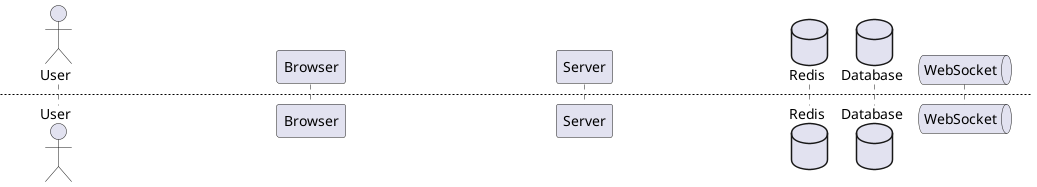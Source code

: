 @startuml
'https://plantuml.com/sequence-diagram

actor User as User
participant Browser as Browser
participant Server as Server
database Redis as Redis
database Database as Database
queue WebSocket as WebSocket

newpage Start Quiz
User -> Browser: Start a quiz
Browser -> Server: Request to start a quiz
group quiz_session existence check
    Server -> Database: get quiz_session record
    return quiz_session record
end
alt user is not a quiz session
    Server -> Database: Store quiz_session record
    Server -> Redis: Cache quiz_session record
    Server -> Database: Store activity record
    Server -> WebSocket: Dispatch QuizActivityEvent
    Server -> Browser: Response to start a quiz
    Browser -> User: Display quiz session
else User has a quiz session or not assigned
    Server -> Browser: Response forbidden with message
    Browser -> User: Display forbidden message
end

newpage Continue Quiz
User -> Browser: Continue quiz / open a question page
Browser -> Server: Request to continue quiz
group user quiz_session check
    Server -> Redis: Get quiz_session record
    alt
        Redis -> Server: Return quiz_session record
    else quiz_session record does not exists in redis
        Redis -> Server: Return null
        Server -> Database: Get quiz_session record
        alt
        Database -> Server: Return quiz_session record
        Server -> Redis: Cache quiz_session record
        else quiz_session record does not exists in database
            Database -> Server: Return null
            Server -> Browser: Response not found
            Browser -> User: Display user is not in the quiz
        end
    end
end
alt
    Server -> Browser: Response with question data
    Browser -> User: Display question
else quiz_session is timeout
    Server -> Browser: Response redirect to complete quiz page
    Browser -> User: Display complete quiz page
end

newpage User Answering Question
User -> Browser: Select question's option
Browser -> Server: Request set answer
group user quiz_session check
    Server -> Redis: Get quiz_session record
    alt
        Redis -> Server: Return quiz_session record
    else quiz_session record does not exists in redis
        Redis -> Server: Return null
        Server -> Database: Get quiz_session record
        alt
            Database -> Server: Return quiz_session record
            Server -> Redis: Cache quiz_session record
        else quiz_session record does not exists in database
            Database -> Server: Return null
            Server -> Browser: Response not found
            Browser -> User: Display user is not in the quiz
        end
    end
end
alt
    Server -> Server: Validate request payload
    Server -> Database: Set user_options record
    Server -> Database: Store activity record
    Server -> WebSocket: Dispatch QuizActivityEvent
    Server -> Browser: Response success
    Browser -> User: Update user option display
else quiz_session is timeout
    Server -> Browser: Response redirect to complete quiz page
    Browser -> User: Display complete quiz page
end

newpage Complete Quiz
User -> Browser: Complete quiz
Browser -> Server: Request complete quiz
Server -> Server: Answer correction and calculation
Server -> Database: Store result record
Server -> Database: Delete quiz_session record
Server -> Redis: Delete quiz_session cache record
Server -> Database: Store activity record
Server -> WebSocket: Dispatch QuizActivityEvent
Server -> Browser: Response redirect to result page
Browser -> User: Display result

@enduml
